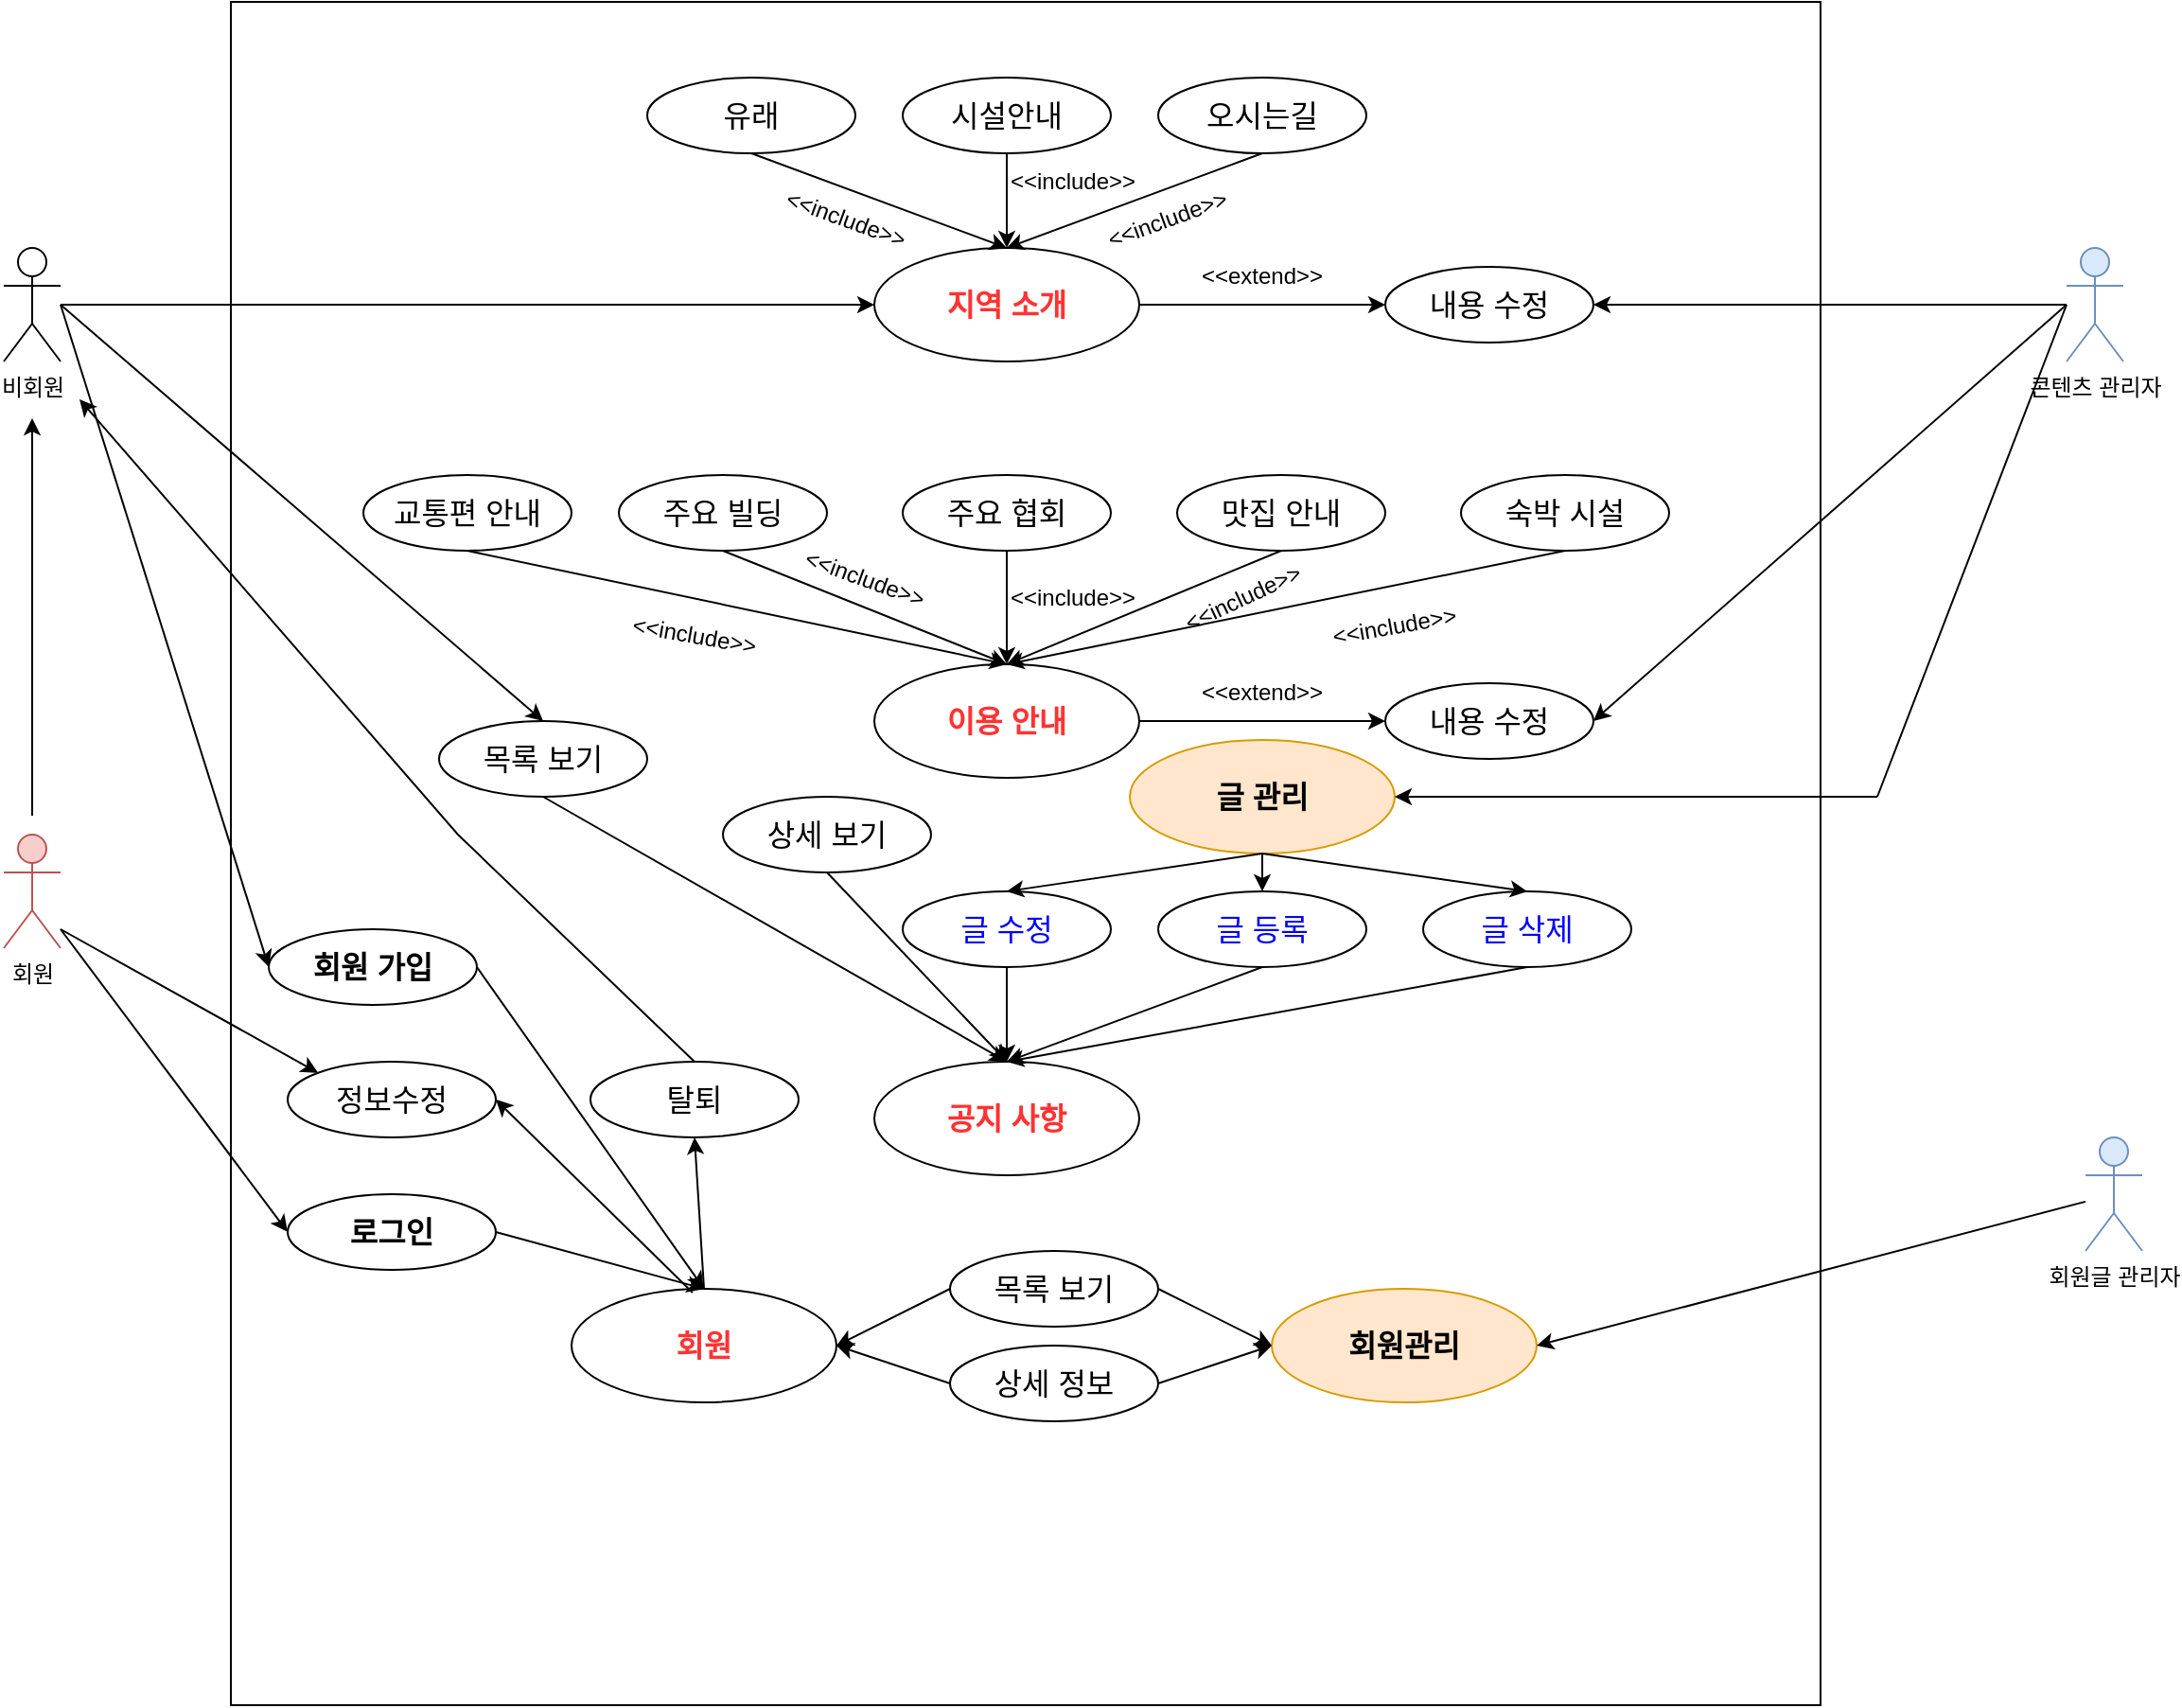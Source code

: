 <mxfile version="24.2.1" type="device">
  <diagram name="페이지-1" id="-M4VH1MH0WRjZSL7_aM0">
    <mxGraphModel dx="1434" dy="780" grid="1" gridSize="10" guides="1" tooltips="1" connect="1" arrows="1" fold="1" page="1" pageScale="1" pageWidth="827" pageHeight="1169" math="0" shadow="0">
      <root>
        <mxCell id="0" />
        <mxCell id="1" parent="0" />
        <mxCell id="K6s4A_WtRdNHZPaGLxeb-1" value="비회원" style="shape=umlActor;verticalLabelPosition=bottom;verticalAlign=top;html=1;outlineConnect=0;" vertex="1" parent="1">
          <mxGeometry x="70" y="190" width="30" height="60" as="geometry" />
        </mxCell>
        <mxCell id="K6s4A_WtRdNHZPaGLxeb-2" value="회원" style="shape=umlActor;verticalLabelPosition=bottom;verticalAlign=top;html=1;outlineConnect=0;fillColor=#f8cecc;strokeColor=#b85450;" vertex="1" parent="1">
          <mxGeometry x="70" y="500" width="30" height="60" as="geometry" />
        </mxCell>
        <mxCell id="K6s4A_WtRdNHZPaGLxeb-4" value="콘텐츠 관리자" style="shape=umlActor;verticalLabelPosition=bottom;verticalAlign=top;html=1;outlineConnect=0;fillColor=#dae8fc;strokeColor=#6c8ebf;" vertex="1" parent="1">
          <mxGeometry x="1160" y="190" width="30" height="60" as="geometry" />
        </mxCell>
        <mxCell id="K6s4A_WtRdNHZPaGLxeb-5" value="" style="rounded=0;whiteSpace=wrap;html=1;" vertex="1" parent="1">
          <mxGeometry x="190" y="60" width="840" height="900" as="geometry" />
        </mxCell>
        <mxCell id="K6s4A_WtRdNHZPaGLxeb-6" value="&lt;b&gt;&lt;font color=&quot;#ff3333&quot; style=&quot;font-size: 16px;&quot;&gt;지역 소개&lt;/font&gt;&lt;/b&gt;" style="ellipse;whiteSpace=wrap;html=1;" vertex="1" parent="1">
          <mxGeometry x="530" y="190" width="140" height="60" as="geometry" />
        </mxCell>
        <mxCell id="K6s4A_WtRdNHZPaGLxeb-7" value="&lt;font style=&quot;font-size: 16px;&quot;&gt;유래&lt;/font&gt;" style="ellipse;whiteSpace=wrap;html=1;" vertex="1" parent="1">
          <mxGeometry x="410" y="100" width="110" height="40" as="geometry" />
        </mxCell>
        <mxCell id="K6s4A_WtRdNHZPaGLxeb-8" value="&lt;font style=&quot;font-size: 16px;&quot;&gt;시설안내&lt;/font&gt;" style="ellipse;whiteSpace=wrap;html=1;" vertex="1" parent="1">
          <mxGeometry x="545" y="100" width="110" height="40" as="geometry" />
        </mxCell>
        <mxCell id="K6s4A_WtRdNHZPaGLxeb-9" value="&lt;span style=&quot;font-size: 16px;&quot;&gt;오시는길&lt;/span&gt;" style="ellipse;whiteSpace=wrap;html=1;" vertex="1" parent="1">
          <mxGeometry x="680" y="100" width="110" height="40" as="geometry" />
        </mxCell>
        <mxCell id="K6s4A_WtRdNHZPaGLxeb-14" value="" style="endArrow=classic;html=1;rounded=0;exitX=0.5;exitY=1;exitDx=0;exitDy=0;entryX=0.5;entryY=0;entryDx=0;entryDy=0;" edge="1" parent="1" source="K6s4A_WtRdNHZPaGLxeb-7" target="K6s4A_WtRdNHZPaGLxeb-6">
          <mxGeometry width="50" height="50" relative="1" as="geometry">
            <mxPoint x="345" y="240" as="sourcePoint" />
            <mxPoint x="395" y="190" as="targetPoint" />
          </mxGeometry>
        </mxCell>
        <mxCell id="K6s4A_WtRdNHZPaGLxeb-15" value="" style="endArrow=classic;html=1;rounded=0;exitX=0.5;exitY=1;exitDx=0;exitDy=0;entryX=0.5;entryY=0;entryDx=0;entryDy=0;" edge="1" parent="1" source="K6s4A_WtRdNHZPaGLxeb-8" target="K6s4A_WtRdNHZPaGLxeb-6">
          <mxGeometry width="50" height="50" relative="1" as="geometry">
            <mxPoint x="430" y="140" as="sourcePoint" />
            <mxPoint x="565" y="190" as="targetPoint" />
          </mxGeometry>
        </mxCell>
        <mxCell id="K6s4A_WtRdNHZPaGLxeb-16" value="" style="endArrow=classic;html=1;rounded=0;exitX=0.5;exitY=1;exitDx=0;exitDy=0;entryX=0.5;entryY=0;entryDx=0;entryDy=0;" edge="1" parent="1" source="K6s4A_WtRdNHZPaGLxeb-9" target="K6s4A_WtRdNHZPaGLxeb-6">
          <mxGeometry width="50" height="50" relative="1" as="geometry">
            <mxPoint x="480" y="150" as="sourcePoint" />
            <mxPoint x="615" y="200" as="targetPoint" />
          </mxGeometry>
        </mxCell>
        <mxCell id="K6s4A_WtRdNHZPaGLxeb-17" value="&amp;lt;&amp;lt;include&amp;gt;&amp;gt;" style="text;html=1;align=center;verticalAlign=middle;whiteSpace=wrap;rounded=0;" vertex="1" parent="1">
          <mxGeometry x="590" y="140" width="90" height="30" as="geometry" />
        </mxCell>
        <mxCell id="K6s4A_WtRdNHZPaGLxeb-18" value="&amp;lt;&amp;lt;include&amp;gt;&amp;gt;" style="text;html=1;align=center;verticalAlign=middle;whiteSpace=wrap;rounded=0;rotation=20;" vertex="1" parent="1">
          <mxGeometry x="470" y="160" width="90" height="30" as="geometry" />
        </mxCell>
        <mxCell id="K6s4A_WtRdNHZPaGLxeb-20" value="&amp;lt;&amp;lt;include&amp;gt;&amp;gt;" style="text;html=1;align=center;verticalAlign=middle;whiteSpace=wrap;rounded=0;rotation=-20;" vertex="1" parent="1">
          <mxGeometry x="640" y="160" width="90" height="30" as="geometry" />
        </mxCell>
        <mxCell id="K6s4A_WtRdNHZPaGLxeb-21" value="&lt;span style=&quot;font-size: 16px;&quot;&gt;내용 수정&lt;/span&gt;" style="ellipse;whiteSpace=wrap;html=1;" vertex="1" parent="1">
          <mxGeometry x="800" y="200" width="110" height="40" as="geometry" />
        </mxCell>
        <mxCell id="K6s4A_WtRdNHZPaGLxeb-22" value="" style="endArrow=classic;html=1;rounded=0;entryX=1;entryY=0.5;entryDx=0;entryDy=0;" edge="1" parent="1" source="K6s4A_WtRdNHZPaGLxeb-4" target="K6s4A_WtRdNHZPaGLxeb-21">
          <mxGeometry width="50" height="50" relative="1" as="geometry">
            <mxPoint x="860" y="290" as="sourcePoint" />
            <mxPoint x="910" y="240" as="targetPoint" />
          </mxGeometry>
        </mxCell>
        <mxCell id="K6s4A_WtRdNHZPaGLxeb-23" value="&amp;lt;&amp;lt;extend&amp;gt;&amp;gt;" style="text;html=1;align=center;verticalAlign=middle;whiteSpace=wrap;rounded=0;rotation=0;" vertex="1" parent="1">
          <mxGeometry x="690" y="190" width="90" height="30" as="geometry" />
        </mxCell>
        <mxCell id="K6s4A_WtRdNHZPaGLxeb-25" value="" style="endArrow=classic;html=1;rounded=0;exitX=1;exitY=0.5;exitDx=0;exitDy=0;entryX=0;entryY=0.5;entryDx=0;entryDy=0;" edge="1" parent="1" source="K6s4A_WtRdNHZPaGLxeb-6" target="K6s4A_WtRdNHZPaGLxeb-21">
          <mxGeometry width="50" height="50" relative="1" as="geometry">
            <mxPoint x="540" y="290" as="sourcePoint" />
            <mxPoint x="590" y="240" as="targetPoint" />
          </mxGeometry>
        </mxCell>
        <mxCell id="K6s4A_WtRdNHZPaGLxeb-26" value="" style="endArrow=classic;html=1;rounded=0;entryX=0;entryY=0.5;entryDx=0;entryDy=0;" edge="1" parent="1" source="K6s4A_WtRdNHZPaGLxeb-1" target="K6s4A_WtRdNHZPaGLxeb-6">
          <mxGeometry width="50" height="50" relative="1" as="geometry">
            <mxPoint x="670" y="420" as="sourcePoint" />
            <mxPoint x="720" y="370" as="targetPoint" />
          </mxGeometry>
        </mxCell>
        <mxCell id="K6s4A_WtRdNHZPaGLxeb-27" value="&lt;font color=&quot;#ff3333&quot;&gt;&lt;span style=&quot;font-size: 16px;&quot;&gt;&lt;b&gt;이용 안내&lt;/b&gt;&lt;/span&gt;&lt;/font&gt;" style="ellipse;whiteSpace=wrap;html=1;" vertex="1" parent="1">
          <mxGeometry x="530" y="410" width="140" height="60" as="geometry" />
        </mxCell>
        <mxCell id="K6s4A_WtRdNHZPaGLxeb-28" value="&lt;span style=&quot;font-size: 16px;&quot;&gt;교통편 안내&lt;/span&gt;" style="ellipse;whiteSpace=wrap;html=1;" vertex="1" parent="1">
          <mxGeometry x="260" y="310" width="110" height="40" as="geometry" />
        </mxCell>
        <mxCell id="K6s4A_WtRdNHZPaGLxeb-29" value="&lt;span style=&quot;font-size: 16px;&quot;&gt;주요 빌딩&lt;/span&gt;" style="ellipse;whiteSpace=wrap;html=1;" vertex="1" parent="1">
          <mxGeometry x="395" y="310" width="110" height="40" as="geometry" />
        </mxCell>
        <mxCell id="K6s4A_WtRdNHZPaGLxeb-30" value="&lt;span style=&quot;font-size: 16px;&quot;&gt;주요 협회&lt;/span&gt;" style="ellipse;whiteSpace=wrap;html=1;" vertex="1" parent="1">
          <mxGeometry x="545" y="310" width="110" height="40" as="geometry" />
        </mxCell>
        <mxCell id="K6s4A_WtRdNHZPaGLxeb-31" value="&lt;span style=&quot;font-size: 16px;&quot;&gt;맛집 안내&lt;/span&gt;" style="ellipse;whiteSpace=wrap;html=1;" vertex="1" parent="1">
          <mxGeometry x="690" y="310" width="110" height="40" as="geometry" />
        </mxCell>
        <mxCell id="K6s4A_WtRdNHZPaGLxeb-32" value="&lt;span style=&quot;font-size: 16px;&quot;&gt;숙박 시설&lt;/span&gt;" style="ellipse;whiteSpace=wrap;html=1;" vertex="1" parent="1">
          <mxGeometry x="840" y="310" width="110" height="40" as="geometry" />
        </mxCell>
        <mxCell id="K6s4A_WtRdNHZPaGLxeb-36" value="" style="endArrow=classic;html=1;rounded=0;entryX=0.5;entryY=0;entryDx=0;entryDy=0;exitX=0.5;exitY=1;exitDx=0;exitDy=0;" edge="1" parent="1" source="K6s4A_WtRdNHZPaGLxeb-28" target="K6s4A_WtRdNHZPaGLxeb-27">
          <mxGeometry width="50" height="50" relative="1" as="geometry">
            <mxPoint x="389" y="440" as="sourcePoint" />
            <mxPoint x="439" y="390" as="targetPoint" />
          </mxGeometry>
        </mxCell>
        <mxCell id="K6s4A_WtRdNHZPaGLxeb-37" value="" style="endArrow=classic;html=1;rounded=0;entryX=0.5;entryY=0;entryDx=0;entryDy=0;exitX=0.5;exitY=1;exitDx=0;exitDy=0;" edge="1" parent="1" source="K6s4A_WtRdNHZPaGLxeb-29" target="K6s4A_WtRdNHZPaGLxeb-27">
          <mxGeometry width="50" height="50" relative="1" as="geometry">
            <mxPoint x="670" y="420" as="sourcePoint" />
            <mxPoint x="720" y="370" as="targetPoint" />
          </mxGeometry>
        </mxCell>
        <mxCell id="K6s4A_WtRdNHZPaGLxeb-38" value="" style="endArrow=classic;html=1;rounded=0;entryX=0.5;entryY=0;entryDx=0;entryDy=0;exitX=0.5;exitY=1;exitDx=0;exitDy=0;" edge="1" parent="1" source="K6s4A_WtRdNHZPaGLxeb-30" target="K6s4A_WtRdNHZPaGLxeb-27">
          <mxGeometry width="50" height="50" relative="1" as="geometry">
            <mxPoint x="670" y="420" as="sourcePoint" />
            <mxPoint x="720" y="370" as="targetPoint" />
          </mxGeometry>
        </mxCell>
        <mxCell id="K6s4A_WtRdNHZPaGLxeb-39" value="" style="endArrow=classic;html=1;rounded=0;exitX=0.5;exitY=1;exitDx=0;exitDy=0;" edge="1" parent="1" source="K6s4A_WtRdNHZPaGLxeb-31">
          <mxGeometry width="50" height="50" relative="1" as="geometry">
            <mxPoint x="670" y="420" as="sourcePoint" />
            <mxPoint x="600" y="410" as="targetPoint" />
          </mxGeometry>
        </mxCell>
        <mxCell id="K6s4A_WtRdNHZPaGLxeb-40" value="" style="endArrow=classic;html=1;rounded=0;exitX=0.5;exitY=1;exitDx=0;exitDy=0;entryX=0.5;entryY=0;entryDx=0;entryDy=0;" edge="1" parent="1" source="K6s4A_WtRdNHZPaGLxeb-32" target="K6s4A_WtRdNHZPaGLxeb-27">
          <mxGeometry width="50" height="50" relative="1" as="geometry">
            <mxPoint x="670" y="420" as="sourcePoint" />
            <mxPoint x="720" y="370" as="targetPoint" />
          </mxGeometry>
        </mxCell>
        <mxCell id="K6s4A_WtRdNHZPaGLxeb-41" value="&amp;lt;&amp;lt;include&amp;gt;&amp;gt;" style="text;html=1;align=center;verticalAlign=middle;whiteSpace=wrap;rounded=0;rotation=10;" vertex="1" parent="1">
          <mxGeometry x="390" y="380" width="90" height="30" as="geometry" />
        </mxCell>
        <mxCell id="K6s4A_WtRdNHZPaGLxeb-42" value="&amp;lt;&amp;lt;include&amp;gt;&amp;gt;" style="text;html=1;align=center;verticalAlign=middle;whiteSpace=wrap;rounded=0;rotation=20;" vertex="1" parent="1">
          <mxGeometry x="480" y="350" width="90" height="30" as="geometry" />
        </mxCell>
        <mxCell id="K6s4A_WtRdNHZPaGLxeb-43" value="&amp;lt;&amp;lt;include&amp;gt;&amp;gt;" style="text;html=1;align=center;verticalAlign=middle;whiteSpace=wrap;rounded=0;rotation=0;" vertex="1" parent="1">
          <mxGeometry x="590" y="360" width="90" height="30" as="geometry" />
        </mxCell>
        <mxCell id="K6s4A_WtRdNHZPaGLxeb-44" value="&amp;lt;&amp;lt;include&amp;gt;&amp;gt;" style="text;html=1;align=center;verticalAlign=middle;whiteSpace=wrap;rounded=0;rotation=-25;" vertex="1" parent="1">
          <mxGeometry x="680" y="360" width="90" height="30" as="geometry" />
        </mxCell>
        <mxCell id="K6s4A_WtRdNHZPaGLxeb-45" value="&amp;lt;&amp;lt;include&amp;gt;&amp;gt;" style="text;html=1;align=center;verticalAlign=middle;whiteSpace=wrap;rounded=0;rotation=-10;" vertex="1" parent="1">
          <mxGeometry x="760" y="375" width="90" height="30" as="geometry" />
        </mxCell>
        <mxCell id="K6s4A_WtRdNHZPaGLxeb-46" value="&lt;span style=&quot;font-size: 16px;&quot;&gt;내용 수정&lt;/span&gt;" style="ellipse;whiteSpace=wrap;html=1;" vertex="1" parent="1">
          <mxGeometry x="800" y="420" width="110" height="40" as="geometry" />
        </mxCell>
        <mxCell id="K6s4A_WtRdNHZPaGLxeb-47" value="" style="endArrow=classic;html=1;rounded=0;exitX=1;exitY=0.5;exitDx=0;exitDy=0;entryX=0;entryY=0.5;entryDx=0;entryDy=0;" edge="1" parent="1" source="K6s4A_WtRdNHZPaGLxeb-27" target="K6s4A_WtRdNHZPaGLxeb-46">
          <mxGeometry width="50" height="50" relative="1" as="geometry">
            <mxPoint x="670" y="420" as="sourcePoint" />
            <mxPoint x="720" y="370" as="targetPoint" />
          </mxGeometry>
        </mxCell>
        <mxCell id="K6s4A_WtRdNHZPaGLxeb-48" value="" style="endArrow=classic;html=1;rounded=0;entryX=1;entryY=0.5;entryDx=0;entryDy=0;" edge="1" parent="1" target="K6s4A_WtRdNHZPaGLxeb-46">
          <mxGeometry width="50" height="50" relative="1" as="geometry">
            <mxPoint x="1160" y="220" as="sourcePoint" />
            <mxPoint x="720" y="370" as="targetPoint" />
          </mxGeometry>
        </mxCell>
        <mxCell id="K6s4A_WtRdNHZPaGLxeb-50" value="&amp;lt;&amp;lt;extend&amp;gt;&amp;gt;" style="text;html=1;align=center;verticalAlign=middle;whiteSpace=wrap;rounded=0;rotation=0;" vertex="1" parent="1">
          <mxGeometry x="690" y="410" width="90" height="30" as="geometry" />
        </mxCell>
        <mxCell id="K6s4A_WtRdNHZPaGLxeb-51" value="&lt;font color=&quot;#ff3333&quot;&gt;&lt;span style=&quot;font-size: 16px;&quot;&gt;&lt;b&gt;공지 사항&lt;/b&gt;&lt;/span&gt;&lt;/font&gt;" style="ellipse;whiteSpace=wrap;html=1;" vertex="1" parent="1">
          <mxGeometry x="530" y="620" width="140" height="60" as="geometry" />
        </mxCell>
        <mxCell id="K6s4A_WtRdNHZPaGLxeb-52" value="&lt;span style=&quot;font-size: 16px;&quot;&gt;목록 보기&lt;/span&gt;" style="ellipse;whiteSpace=wrap;html=1;" vertex="1" parent="1">
          <mxGeometry x="300" y="440" width="110" height="40" as="geometry" />
        </mxCell>
        <mxCell id="K6s4A_WtRdNHZPaGLxeb-53" value="" style="endArrow=classic;html=1;rounded=0;entryX=0.5;entryY=0;entryDx=0;entryDy=0;" edge="1" parent="1" target="K6s4A_WtRdNHZPaGLxeb-52">
          <mxGeometry width="50" height="50" relative="1" as="geometry">
            <mxPoint x="100" y="220" as="sourcePoint" />
            <mxPoint x="720" y="370" as="targetPoint" />
          </mxGeometry>
        </mxCell>
        <mxCell id="K6s4A_WtRdNHZPaGLxeb-54" value="" style="endArrow=classic;html=1;rounded=0;exitX=0.5;exitY=0;exitDx=0;exitDy=0;exitPerimeter=0;" edge="1" parent="1">
          <mxGeometry width="50" height="50" relative="1" as="geometry">
            <mxPoint x="85" y="490" as="sourcePoint" />
            <mxPoint x="85" y="280" as="targetPoint" />
          </mxGeometry>
        </mxCell>
        <mxCell id="K6s4A_WtRdNHZPaGLxeb-55" value="&lt;span style=&quot;font-size: 16px;&quot;&gt;&lt;b&gt;로그인&lt;/b&gt;&lt;/span&gt;" style="ellipse;whiteSpace=wrap;html=1;" vertex="1" parent="1">
          <mxGeometry x="220" y="690" width="110" height="40" as="geometry" />
        </mxCell>
        <mxCell id="K6s4A_WtRdNHZPaGLxeb-56" value="&lt;span style=&quot;font-size: 16px;&quot;&gt;&lt;b&gt;회원 가입&lt;/b&gt;&lt;/span&gt;" style="ellipse;whiteSpace=wrap;html=1;" vertex="1" parent="1">
          <mxGeometry x="210" y="550" width="110" height="40" as="geometry" />
        </mxCell>
        <mxCell id="K6s4A_WtRdNHZPaGLxeb-57" value="&lt;font color=&quot;#ff3333&quot;&gt;&lt;span style=&quot;font-size: 16px;&quot;&gt;&lt;b&gt;회원&lt;/b&gt;&lt;/span&gt;&lt;/font&gt;" style="ellipse;whiteSpace=wrap;html=1;" vertex="1" parent="1">
          <mxGeometry x="370" y="740" width="140" height="60" as="geometry" />
        </mxCell>
        <mxCell id="K6s4A_WtRdNHZPaGLxeb-58" value="" style="endArrow=classic;html=1;rounded=0;entryX=0;entryY=0.5;entryDx=0;entryDy=0;" edge="1" parent="1" target="K6s4A_WtRdNHZPaGLxeb-56">
          <mxGeometry width="50" height="50" relative="1" as="geometry">
            <mxPoint x="100" y="220" as="sourcePoint" />
            <mxPoint x="210" y="460" as="targetPoint" />
          </mxGeometry>
        </mxCell>
        <mxCell id="K6s4A_WtRdNHZPaGLxeb-59" value="" style="endArrow=classic;html=1;rounded=0;entryX=0;entryY=0.5;entryDx=0;entryDy=0;" edge="1" parent="1" source="K6s4A_WtRdNHZPaGLxeb-2" target="K6s4A_WtRdNHZPaGLxeb-55">
          <mxGeometry width="50" height="50" relative="1" as="geometry">
            <mxPoint x="450" y="520" as="sourcePoint" />
            <mxPoint x="500" y="470" as="targetPoint" />
          </mxGeometry>
        </mxCell>
        <mxCell id="K6s4A_WtRdNHZPaGLxeb-61" value="&lt;span style=&quot;font-size: 16px;&quot;&gt;상세 보기&lt;/span&gt;" style="ellipse;whiteSpace=wrap;html=1;" vertex="1" parent="1">
          <mxGeometry x="450" y="480" width="110" height="40" as="geometry" />
        </mxCell>
        <mxCell id="K6s4A_WtRdNHZPaGLxeb-63" value="&lt;span style=&quot;font-size: 16px;&quot;&gt;&lt;font color=&quot;#0000ff&quot;&gt;글 수정&lt;/font&gt;&lt;/span&gt;" style="ellipse;whiteSpace=wrap;html=1;" vertex="1" parent="1">
          <mxGeometry x="545" y="530" width="110" height="40" as="geometry" />
        </mxCell>
        <mxCell id="K6s4A_WtRdNHZPaGLxeb-64" value="&lt;span style=&quot;font-size: 16px;&quot;&gt;&lt;font color=&quot;#0000ff&quot;&gt;글 등록&lt;/font&gt;&lt;/span&gt;" style="ellipse;whiteSpace=wrap;html=1;" vertex="1" parent="1">
          <mxGeometry x="680" y="530" width="110" height="40" as="geometry" />
        </mxCell>
        <mxCell id="K6s4A_WtRdNHZPaGLxeb-66" value="&lt;span style=&quot;font-size: 16px;&quot;&gt;&lt;font color=&quot;#0000ff&quot;&gt;글 삭제&lt;/font&gt;&lt;/span&gt;" style="ellipse;whiteSpace=wrap;html=1;" vertex="1" parent="1">
          <mxGeometry x="820" y="530" width="110" height="40" as="geometry" />
        </mxCell>
        <mxCell id="K6s4A_WtRdNHZPaGLxeb-68" value="" style="endArrow=classic;html=1;rounded=0;exitX=0.5;exitY=1;exitDx=0;exitDy=0;entryX=0.5;entryY=0;entryDx=0;entryDy=0;" edge="1" parent="1" source="K6s4A_WtRdNHZPaGLxeb-52" target="K6s4A_WtRdNHZPaGLxeb-51">
          <mxGeometry width="50" height="50" relative="1" as="geometry">
            <mxPoint x="670" y="520" as="sourcePoint" />
            <mxPoint x="720" y="470" as="targetPoint" />
          </mxGeometry>
        </mxCell>
        <mxCell id="K6s4A_WtRdNHZPaGLxeb-69" value="" style="endArrow=classic;html=1;rounded=0;exitX=0.5;exitY=1;exitDx=0;exitDy=0;" edge="1" parent="1" source="K6s4A_WtRdNHZPaGLxeb-63">
          <mxGeometry width="50" height="50" relative="1" as="geometry">
            <mxPoint x="670" y="520" as="sourcePoint" />
            <mxPoint x="600" y="620" as="targetPoint" />
          </mxGeometry>
        </mxCell>
        <mxCell id="K6s4A_WtRdNHZPaGLxeb-70" value="" style="endArrow=classic;html=1;rounded=0;exitX=0.5;exitY=1;exitDx=0;exitDy=0;entryX=0.5;entryY=0;entryDx=0;entryDy=0;" edge="1" parent="1" source="K6s4A_WtRdNHZPaGLxeb-64" target="K6s4A_WtRdNHZPaGLxeb-51">
          <mxGeometry width="50" height="50" relative="1" as="geometry">
            <mxPoint x="670" y="520" as="sourcePoint" />
            <mxPoint x="720" y="470" as="targetPoint" />
          </mxGeometry>
        </mxCell>
        <mxCell id="K6s4A_WtRdNHZPaGLxeb-71" value="" style="endArrow=classic;html=1;rounded=0;exitX=0.5;exitY=1;exitDx=0;exitDy=0;entryX=0.5;entryY=0;entryDx=0;entryDy=0;" edge="1" parent="1" source="K6s4A_WtRdNHZPaGLxeb-66" target="K6s4A_WtRdNHZPaGLxeb-51">
          <mxGeometry width="50" height="50" relative="1" as="geometry">
            <mxPoint x="670" y="520" as="sourcePoint" />
            <mxPoint x="720" y="470" as="targetPoint" />
          </mxGeometry>
        </mxCell>
        <mxCell id="K6s4A_WtRdNHZPaGLxeb-77" value="" style="endArrow=classic;html=1;rounded=0;exitX=0.5;exitY=1;exitDx=0;exitDy=0;entryX=0.5;entryY=0;entryDx=0;entryDy=0;" edge="1" parent="1" source="K6s4A_WtRdNHZPaGLxeb-61" target="K6s4A_WtRdNHZPaGLxeb-51">
          <mxGeometry width="50" height="50" relative="1" as="geometry">
            <mxPoint x="670" y="620" as="sourcePoint" />
            <mxPoint x="720" y="570" as="targetPoint" />
          </mxGeometry>
        </mxCell>
        <mxCell id="K6s4A_WtRdNHZPaGLxeb-78" value="" style="endArrow=classic;html=1;rounded=0;exitX=1;exitY=0.5;exitDx=0;exitDy=0;entryX=0.5;entryY=0;entryDx=0;entryDy=0;" edge="1" parent="1" source="K6s4A_WtRdNHZPaGLxeb-56" target="K6s4A_WtRdNHZPaGLxeb-57">
          <mxGeometry width="50" height="50" relative="1" as="geometry">
            <mxPoint x="390" y="635" as="sourcePoint" />
            <mxPoint x="440" y="585" as="targetPoint" />
          </mxGeometry>
        </mxCell>
        <mxCell id="K6s4A_WtRdNHZPaGLxeb-79" value="" style="endArrow=classic;html=1;rounded=0;exitX=1;exitY=0.5;exitDx=0;exitDy=0;entryX=0.5;entryY=0;entryDx=0;entryDy=0;" edge="1" parent="1" source="K6s4A_WtRdNHZPaGLxeb-55" target="K6s4A_WtRdNHZPaGLxeb-57">
          <mxGeometry width="50" height="50" relative="1" as="geometry">
            <mxPoint x="425" y="650" as="sourcePoint" />
            <mxPoint x="475" y="600" as="targetPoint" />
          </mxGeometry>
        </mxCell>
        <mxCell id="K6s4A_WtRdNHZPaGLxeb-81" value="&lt;span style=&quot;font-size: 16px;&quot;&gt;탈퇴&lt;/span&gt;" style="ellipse;whiteSpace=wrap;html=1;" vertex="1" parent="1">
          <mxGeometry x="380" y="620" width="110" height="40" as="geometry" />
        </mxCell>
        <mxCell id="K6s4A_WtRdNHZPaGLxeb-82" value="" style="endArrow=classic;html=1;rounded=0;exitX=0.5;exitY=0;exitDx=0;exitDy=0;entryX=0.5;entryY=1;entryDx=0;entryDy=0;" edge="1" parent="1" source="K6s4A_WtRdNHZPaGLxeb-57" target="K6s4A_WtRdNHZPaGLxeb-81">
          <mxGeometry width="50" height="50" relative="1" as="geometry">
            <mxPoint x="690" y="710" as="sourcePoint" />
            <mxPoint x="740" y="660" as="targetPoint" />
          </mxGeometry>
        </mxCell>
        <mxCell id="K6s4A_WtRdNHZPaGLxeb-83" value="" style="endArrow=classic;html=1;rounded=0;exitX=0.5;exitY=0;exitDx=0;exitDy=0;" edge="1" parent="1" source="K6s4A_WtRdNHZPaGLxeb-81">
          <mxGeometry width="50" height="50" relative="1" as="geometry">
            <mxPoint x="670" y="620" as="sourcePoint" />
            <mxPoint x="110" y="270" as="targetPoint" />
            <Array as="points">
              <mxPoint x="310" y="500" />
            </Array>
          </mxGeometry>
        </mxCell>
        <mxCell id="K6s4A_WtRdNHZPaGLxeb-84" value="&lt;span style=&quot;font-size: 16px;&quot;&gt;정보수정&lt;/span&gt;" style="ellipse;whiteSpace=wrap;html=1;" vertex="1" parent="1">
          <mxGeometry x="220" y="620" width="110" height="40" as="geometry" />
        </mxCell>
        <mxCell id="K6s4A_WtRdNHZPaGLxeb-85" value="" style="endArrow=classic;html=1;rounded=0;exitX=0.457;exitY=0.033;exitDx=0;exitDy=0;exitPerimeter=0;entryX=1;entryY=0.5;entryDx=0;entryDy=0;" edge="1" parent="1" source="K6s4A_WtRdNHZPaGLxeb-57" target="K6s4A_WtRdNHZPaGLxeb-84">
          <mxGeometry width="50" height="50" relative="1" as="geometry">
            <mxPoint x="640" y="770" as="sourcePoint" />
            <mxPoint x="690" y="720" as="targetPoint" />
          </mxGeometry>
        </mxCell>
        <mxCell id="K6s4A_WtRdNHZPaGLxeb-86" value="" style="endArrow=classic;html=1;rounded=0;entryX=0;entryY=0;entryDx=0;entryDy=0;" edge="1" parent="1" target="K6s4A_WtRdNHZPaGLxeb-84">
          <mxGeometry width="50" height="50" relative="1" as="geometry">
            <mxPoint x="100" y="550" as="sourcePoint" />
            <mxPoint x="720" y="570" as="targetPoint" />
          </mxGeometry>
        </mxCell>
        <mxCell id="K6s4A_WtRdNHZPaGLxeb-87" value="&lt;span style=&quot;font-size: 16px;&quot;&gt;목록 보기&lt;/span&gt;" style="ellipse;whiteSpace=wrap;html=1;" vertex="1" parent="1">
          <mxGeometry x="570" y="720" width="110" height="40" as="geometry" />
        </mxCell>
        <mxCell id="K6s4A_WtRdNHZPaGLxeb-88" value="&lt;span style=&quot;font-size: 16px;&quot;&gt;상세 정보&lt;/span&gt;" style="ellipse;whiteSpace=wrap;html=1;" vertex="1" parent="1">
          <mxGeometry x="570" y="770" width="110" height="40" as="geometry" />
        </mxCell>
        <mxCell id="K6s4A_WtRdNHZPaGLxeb-89" value="" style="endArrow=classic;html=1;rounded=0;exitX=0;exitY=0.5;exitDx=0;exitDy=0;entryX=1;entryY=0.5;entryDx=0;entryDy=0;" edge="1" parent="1" source="K6s4A_WtRdNHZPaGLxeb-87" target="K6s4A_WtRdNHZPaGLxeb-57">
          <mxGeometry width="50" height="50" relative="1" as="geometry">
            <mxPoint x="480" y="730" as="sourcePoint" />
            <mxPoint x="530" y="680" as="targetPoint" />
          </mxGeometry>
        </mxCell>
        <mxCell id="K6s4A_WtRdNHZPaGLxeb-90" value="" style="endArrow=classic;html=1;rounded=0;exitX=0;exitY=0.5;exitDx=0;exitDy=0;entryX=1;entryY=0.5;entryDx=0;entryDy=0;" edge="1" parent="1" source="K6s4A_WtRdNHZPaGLxeb-88" target="K6s4A_WtRdNHZPaGLxeb-57">
          <mxGeometry width="50" height="50" relative="1" as="geometry">
            <mxPoint x="510" y="820" as="sourcePoint" />
            <mxPoint x="560" y="770" as="targetPoint" />
          </mxGeometry>
        </mxCell>
        <mxCell id="K6s4A_WtRdNHZPaGLxeb-93" value="회원글 관리자" style="shape=umlActor;verticalLabelPosition=bottom;verticalAlign=top;html=1;outlineConnect=0;fillColor=#dae8fc;strokeColor=#6c8ebf;" vertex="1" parent="1">
          <mxGeometry x="1170" y="660" width="30" height="60" as="geometry" />
        </mxCell>
        <mxCell id="K6s4A_WtRdNHZPaGLxeb-95" value="&lt;span style=&quot;font-size: 16px;&quot;&gt;&lt;b style=&quot;&quot;&gt;회원관리&lt;/b&gt;&lt;/span&gt;" style="ellipse;whiteSpace=wrap;html=1;fillColor=#ffe6cc;strokeColor=#d79b00;" vertex="1" parent="1">
          <mxGeometry x="740" y="740" width="140" height="60" as="geometry" />
        </mxCell>
        <mxCell id="K6s4A_WtRdNHZPaGLxeb-96" value="" style="endArrow=classic;html=1;rounded=0;entryX=0;entryY=0.5;entryDx=0;entryDy=0;" edge="1" parent="1" target="K6s4A_WtRdNHZPaGLxeb-95">
          <mxGeometry width="50" height="50" relative="1" as="geometry">
            <mxPoint x="680" y="740" as="sourcePoint" />
            <mxPoint x="730" y="690" as="targetPoint" />
          </mxGeometry>
        </mxCell>
        <mxCell id="K6s4A_WtRdNHZPaGLxeb-97" value="" style="endArrow=classic;html=1;rounded=0;exitX=1;exitY=0.5;exitDx=0;exitDy=0;" edge="1" parent="1" source="K6s4A_WtRdNHZPaGLxeb-88">
          <mxGeometry width="50" height="50" relative="1" as="geometry">
            <mxPoint x="760" y="690" as="sourcePoint" />
            <mxPoint x="740" y="770" as="targetPoint" />
          </mxGeometry>
        </mxCell>
        <mxCell id="K6s4A_WtRdNHZPaGLxeb-98" value="" style="endArrow=classic;html=1;rounded=0;entryX=1;entryY=0.5;entryDx=0;entryDy=0;" edge="1" parent="1" source="K6s4A_WtRdNHZPaGLxeb-93" target="K6s4A_WtRdNHZPaGLxeb-95">
          <mxGeometry width="50" height="50" relative="1" as="geometry">
            <mxPoint x="670" y="520" as="sourcePoint" />
            <mxPoint x="720" y="470" as="targetPoint" />
          </mxGeometry>
        </mxCell>
        <mxCell id="K6s4A_WtRdNHZPaGLxeb-100" value="&lt;span style=&quot;font-size: 16px;&quot;&gt;&lt;b style=&quot;&quot;&gt;글 관리&lt;/b&gt;&lt;/span&gt;" style="ellipse;whiteSpace=wrap;html=1;fillColor=#ffe6cc;strokeColor=#d79b00;" vertex="1" parent="1">
          <mxGeometry x="665" y="450" width="140" height="60" as="geometry" />
        </mxCell>
        <mxCell id="K6s4A_WtRdNHZPaGLxeb-101" value="" style="endArrow=classic;html=1;rounded=0;exitX=0.5;exitY=1;exitDx=0;exitDy=0;entryX=0.5;entryY=0;entryDx=0;entryDy=0;" edge="1" parent="1" source="K6s4A_WtRdNHZPaGLxeb-100" target="K6s4A_WtRdNHZPaGLxeb-63">
          <mxGeometry width="50" height="50" relative="1" as="geometry">
            <mxPoint x="670" y="520" as="sourcePoint" />
            <mxPoint x="720" y="470" as="targetPoint" />
          </mxGeometry>
        </mxCell>
        <mxCell id="K6s4A_WtRdNHZPaGLxeb-102" value="" style="endArrow=classic;html=1;rounded=0;exitX=0.5;exitY=1;exitDx=0;exitDy=0;entryX=0.5;entryY=0;entryDx=0;entryDy=0;" edge="1" parent="1" source="K6s4A_WtRdNHZPaGLxeb-100" target="K6s4A_WtRdNHZPaGLxeb-64">
          <mxGeometry width="50" height="50" relative="1" as="geometry">
            <mxPoint x="610" y="505" as="sourcePoint" />
            <mxPoint x="660" y="455" as="targetPoint" />
          </mxGeometry>
        </mxCell>
        <mxCell id="K6s4A_WtRdNHZPaGLxeb-103" value="" style="endArrow=classic;html=1;rounded=0;entryX=0.5;entryY=0;entryDx=0;entryDy=0;exitX=0.5;exitY=1;exitDx=0;exitDy=0;" edge="1" parent="1" source="K6s4A_WtRdNHZPaGLxeb-100" target="K6s4A_WtRdNHZPaGLxeb-66">
          <mxGeometry width="50" height="50" relative="1" as="geometry">
            <mxPoint x="670" y="520" as="sourcePoint" />
            <mxPoint x="720" y="470" as="targetPoint" />
          </mxGeometry>
        </mxCell>
        <mxCell id="K6s4A_WtRdNHZPaGLxeb-104" value="" style="endArrow=classic;html=1;rounded=0;entryX=1;entryY=0.5;entryDx=0;entryDy=0;" edge="1" parent="1" target="K6s4A_WtRdNHZPaGLxeb-100">
          <mxGeometry width="50" height="50" relative="1" as="geometry">
            <mxPoint x="1060" y="480" as="sourcePoint" />
            <mxPoint x="1110" y="430" as="targetPoint" />
          </mxGeometry>
        </mxCell>
        <mxCell id="K6s4A_WtRdNHZPaGLxeb-106" value="" style="endArrow=none;html=1;rounded=0;" edge="1" parent="1">
          <mxGeometry width="50" height="50" relative="1" as="geometry">
            <mxPoint x="1060" y="480" as="sourcePoint" />
            <mxPoint x="1160" y="220" as="targetPoint" />
          </mxGeometry>
        </mxCell>
      </root>
    </mxGraphModel>
  </diagram>
</mxfile>
